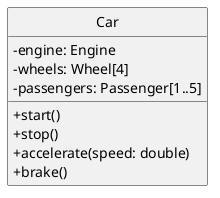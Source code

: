 @startuml
skinparam backgroundcolor transparent
hide circle
skinparam classAttributeIconSize 0

class Car {
  - engine: Engine
  - wheels: Wheel[4]
  - passengers: Passenger[1..5]
  + start()
  + stop()
  + accelerate(speed: double)
  + brake()
}
@enduml